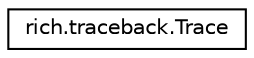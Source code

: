 digraph "Graphical Class Hierarchy"
{
 // LATEX_PDF_SIZE
  edge [fontname="Helvetica",fontsize="10",labelfontname="Helvetica",labelfontsize="10"];
  node [fontname="Helvetica",fontsize="10",shape=record];
  rankdir="LR";
  Node0 [label="rich.traceback.Trace",height=0.2,width=0.4,color="black", fillcolor="white", style="filled",URL="$classrich_1_1traceback_1_1Trace.html",tooltip=" "];
}
